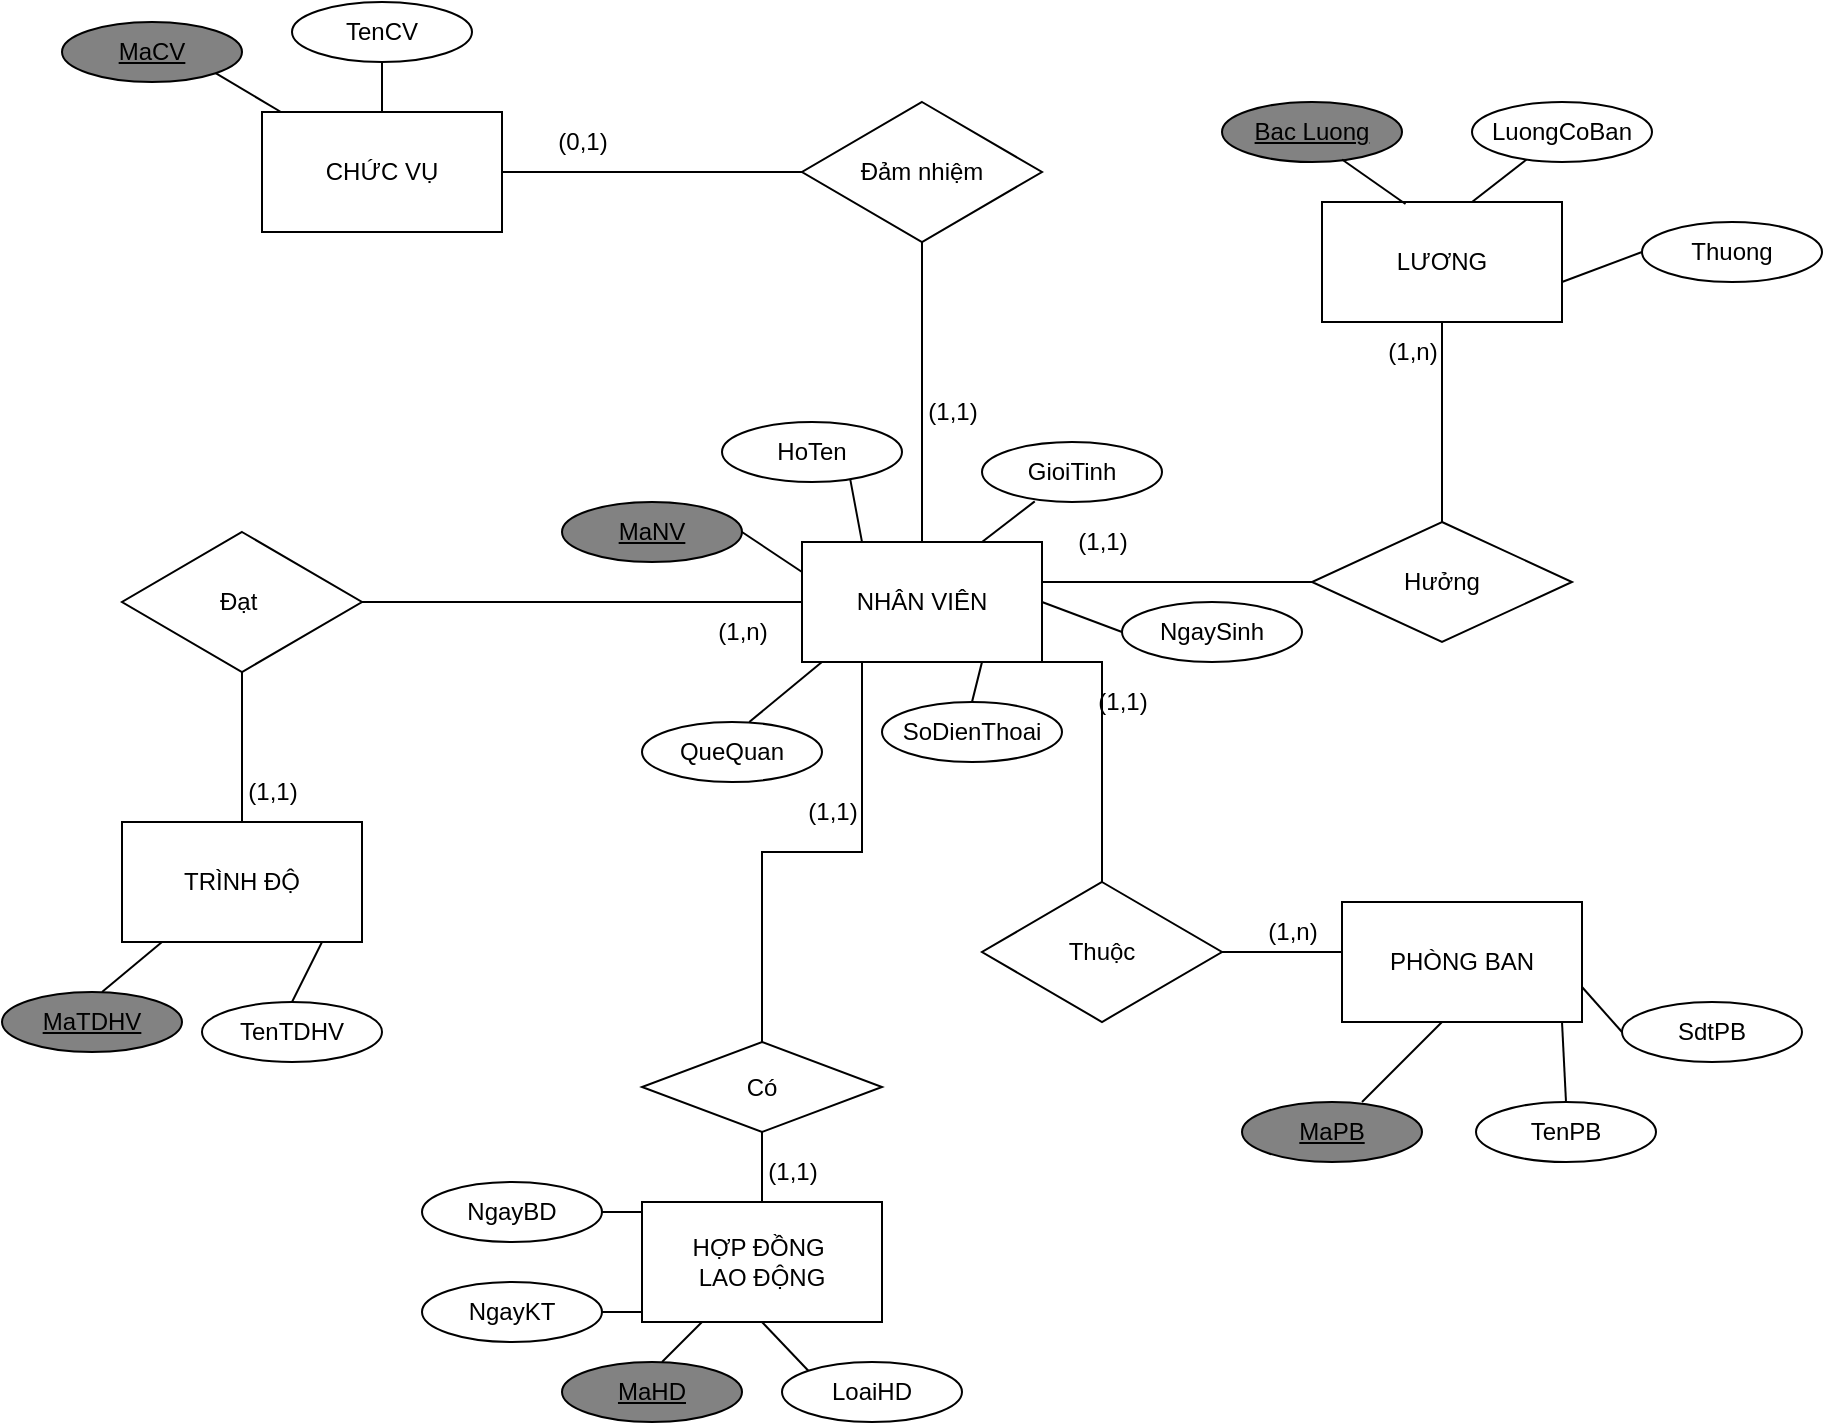 <mxfile version="20.8.16" type="device"><diagram id="C5RBs43oDa-KdzZeNtuy" name="Page-1"><mxGraphModel dx="1432" dy="740" grid="1" gridSize="10" guides="1" tooltips="1" connect="1" arrows="1" fold="1" page="1" pageScale="1" pageWidth="3300" pageHeight="4681" math="0" shadow="0"><root><mxCell id="WIyWlLk6GJQsqaUBKTNV-0"/><mxCell id="WIyWlLk6GJQsqaUBKTNV-1" parent="WIyWlLk6GJQsqaUBKTNV-0"/><mxCell id="ZOAi2_um4mm6hIXeIZvI-0" value="&lt;span style=&quot;white-space: pre;&quot;&gt;N&lt;/span&gt;HÂN VIÊN" style="rounded=0;whiteSpace=wrap;html=1;" parent="WIyWlLk6GJQsqaUBKTNV-1" vertex="1"><mxGeometry x="700" y="500" width="120" height="60" as="geometry"/></mxCell><mxCell id="ZOAi2_um4mm6hIXeIZvI-1" value="CHỨC VỤ" style="rounded=0;whiteSpace=wrap;html=1;" parent="WIyWlLk6GJQsqaUBKTNV-1" vertex="1"><mxGeometry x="430" y="285" width="120" height="60" as="geometry"/></mxCell><mxCell id="ZOAi2_um4mm6hIXeIZvI-2" value="LƯƠNG" style="rounded=0;whiteSpace=wrap;html=1;" parent="WIyWlLk6GJQsqaUBKTNV-1" vertex="1"><mxGeometry x="960" y="330" width="120" height="60" as="geometry"/></mxCell><mxCell id="ZOAi2_um4mm6hIXeIZvI-3" value="TRÌNH ĐỘ" style="rounded=0;whiteSpace=wrap;html=1;" parent="WIyWlLk6GJQsqaUBKTNV-1" vertex="1"><mxGeometry x="360" y="640" width="120" height="60" as="geometry"/></mxCell><mxCell id="ZOAi2_um4mm6hIXeIZvI-4" value="PHÒNG BAN" style="rounded=0;whiteSpace=wrap;html=1;" parent="WIyWlLk6GJQsqaUBKTNV-1" vertex="1"><mxGeometry x="970" y="680" width="120" height="60" as="geometry"/></mxCell><mxCell id="ZOAi2_um4mm6hIXeIZvI-5" value="HỢP ĐỒNG&amp;nbsp;&lt;br&gt;LAO ĐỘNG" style="rounded=0;whiteSpace=wrap;html=1;" parent="WIyWlLk6GJQsqaUBKTNV-1" vertex="1"><mxGeometry x="620" y="830" width="120" height="60" as="geometry"/></mxCell><mxCell id="ZOAi2_um4mm6hIXeIZvI-6" value="Thuộc" style="rhombus;whiteSpace=wrap;html=1;" parent="WIyWlLk6GJQsqaUBKTNV-1" vertex="1"><mxGeometry x="790" y="670" width="120" height="70" as="geometry"/></mxCell><mxCell id="ZOAi2_um4mm6hIXeIZvI-8" value="Có" style="rhombus;whiteSpace=wrap;html=1;" parent="WIyWlLk6GJQsqaUBKTNV-1" vertex="1"><mxGeometry x="620" y="750" width="120" height="45" as="geometry"/></mxCell><mxCell id="ZOAi2_um4mm6hIXeIZvI-9" value="Đạt&amp;nbsp;" style="rhombus;whiteSpace=wrap;html=1;" parent="WIyWlLk6GJQsqaUBKTNV-1" vertex="1"><mxGeometry x="360" y="495" width="120" height="70" as="geometry"/></mxCell><mxCell id="ZOAi2_um4mm6hIXeIZvI-10" value="Đảm nhiệm" style="rhombus;whiteSpace=wrap;html=1;" parent="WIyWlLk6GJQsqaUBKTNV-1" vertex="1"><mxGeometry x="700" y="280" width="120" height="70" as="geometry"/></mxCell><mxCell id="ZOAi2_um4mm6hIXeIZvI-11" value="Hưởng" style="rhombus;whiteSpace=wrap;html=1;" parent="WIyWlLk6GJQsqaUBKTNV-1" vertex="1"><mxGeometry x="955" y="490" width="130" height="60" as="geometry"/></mxCell><mxCell id="ZOAi2_um4mm6hIXeIZvI-12" value="&lt;u&gt;MaNV&lt;/u&gt;" style="ellipse;whiteSpace=wrap;html=1;fillColor=#828282;" parent="WIyWlLk6GJQsqaUBKTNV-1" vertex="1"><mxGeometry x="580" y="480" width="90" height="30" as="geometry"/></mxCell><mxCell id="ZOAi2_um4mm6hIXeIZvI-13" value="HoTen" style="ellipse;whiteSpace=wrap;html=1;align=center;" parent="WIyWlLk6GJQsqaUBKTNV-1" vertex="1"><mxGeometry x="660" y="440" width="90" height="30" as="geometry"/></mxCell><mxCell id="ZOAi2_um4mm6hIXeIZvI-14" value="GioiTinh" style="ellipse;whiteSpace=wrap;html=1;align=center;" parent="WIyWlLk6GJQsqaUBKTNV-1" vertex="1"><mxGeometry x="790" y="450" width="90" height="30" as="geometry"/></mxCell><mxCell id="ZOAi2_um4mm6hIXeIZvI-17" value="NgaySinh" style="ellipse;whiteSpace=wrap;html=1;align=center;" parent="WIyWlLk6GJQsqaUBKTNV-1" vertex="1"><mxGeometry x="860" y="530" width="90" height="30" as="geometry"/></mxCell><mxCell id="ZOAi2_um4mm6hIXeIZvI-18" value="QueQuan" style="ellipse;whiteSpace=wrap;html=1;align=center;" parent="WIyWlLk6GJQsqaUBKTNV-1" vertex="1"><mxGeometry x="620" y="590" width="90" height="30" as="geometry"/></mxCell><mxCell id="ZOAi2_um4mm6hIXeIZvI-20" style="edgeStyle=orthogonalEdgeStyle;rounded=0;orthogonalLoop=1;jettySize=auto;html=1;exitX=0.5;exitY=1;exitDx=0;exitDy=0;" parent="WIyWlLk6GJQsqaUBKTNV-1" source="ZOAi2_um4mm6hIXeIZvI-17" target="ZOAi2_um4mm6hIXeIZvI-17" edge="1"><mxGeometry relative="1" as="geometry"/></mxCell><mxCell id="ZOAi2_um4mm6hIXeIZvI-22" value="" style="endArrow=none;html=1;rounded=0;entryX=0.5;entryY=1;entryDx=0;entryDy=0;exitX=0.5;exitY=0;exitDx=0;exitDy=0;" parent="WIyWlLk6GJQsqaUBKTNV-1" source="ZOAi2_um4mm6hIXeIZvI-0" target="ZOAi2_um4mm6hIXeIZvI-10" edge="1"><mxGeometry width="50" height="50" relative="1" as="geometry"><mxPoint x="780" y="520" as="sourcePoint"/><mxPoint x="830" y="560" as="targetPoint"/><Array as="points"><mxPoint x="760" y="420"/></Array></mxGeometry></mxCell><mxCell id="ZOAi2_um4mm6hIXeIZvI-27" value="" style="endArrow=none;html=1;rounded=0;entryX=0.712;entryY=0.947;entryDx=0;entryDy=0;entryPerimeter=0;" parent="WIyWlLk6GJQsqaUBKTNV-1" target="ZOAi2_um4mm6hIXeIZvI-13" edge="1"><mxGeometry width="50" height="50" relative="1" as="geometry"><mxPoint x="730" y="500" as="sourcePoint"/><mxPoint x="820" y="560" as="targetPoint"/><Array as="points"/></mxGeometry></mxCell><mxCell id="ZOAi2_um4mm6hIXeIZvI-28" value="" style="endArrow=none;html=1;rounded=0;entryX=0.293;entryY=0.99;entryDx=0;entryDy=0;entryPerimeter=0;" parent="WIyWlLk6GJQsqaUBKTNV-1" target="ZOAi2_um4mm6hIXeIZvI-14" edge="1"><mxGeometry width="50" height="50" relative="1" as="geometry"><mxPoint x="790" y="500" as="sourcePoint"/><mxPoint x="810" y="480" as="targetPoint"/></mxGeometry></mxCell><mxCell id="ZOAi2_um4mm6hIXeIZvI-30" value="" style="endArrow=none;html=1;rounded=0;entryX=0;entryY=0.5;entryDx=0;entryDy=0;exitX=1;exitY=0.5;exitDx=0;exitDy=0;" parent="WIyWlLk6GJQsqaUBKTNV-1" source="ZOAi2_um4mm6hIXeIZvI-0" target="ZOAi2_um4mm6hIXeIZvI-17" edge="1"><mxGeometry width="50" height="50" relative="1" as="geometry"><mxPoint x="800" y="510" as="sourcePoint"/><mxPoint x="826.37" y="489.7" as="targetPoint"/><Array as="points"/></mxGeometry></mxCell><mxCell id="ZOAi2_um4mm6hIXeIZvI-31" value="" style="endArrow=none;html=1;rounded=0;entryX=0.75;entryY=1;entryDx=0;entryDy=0;exitX=0.5;exitY=0;exitDx=0;exitDy=0;" parent="WIyWlLk6GJQsqaUBKTNV-1" source="ZOAi2_um4mm6hIXeIZvI-19" target="ZOAi2_um4mm6hIXeIZvI-0" edge="1"><mxGeometry width="50" height="50" relative="1" as="geometry"><mxPoint x="781.82" y="590" as="sourcePoint"/><mxPoint x="808.19" y="569.7" as="targetPoint"/></mxGeometry></mxCell><mxCell id="ZOAi2_um4mm6hIXeIZvI-32" value="" style="endArrow=none;html=1;rounded=0;entryX=0.083;entryY=1;entryDx=0;entryDy=0;entryPerimeter=0;" parent="WIyWlLk6GJQsqaUBKTNV-1" target="ZOAi2_um4mm6hIXeIZvI-0" edge="1"><mxGeometry width="50" height="50" relative="1" as="geometry"><mxPoint x="673.63" y="590" as="sourcePoint"/><mxPoint x="700.0" y="569.7" as="targetPoint"/><Array as="points"><mxPoint x="673.63" y="590"/></Array></mxGeometry></mxCell><mxCell id="ZOAi2_um4mm6hIXeIZvI-33" value="" style="endArrow=none;html=1;rounded=0;entryX=0;entryY=0.5;entryDx=0;entryDy=0;exitX=1;exitY=0.5;exitDx=0;exitDy=0;" parent="WIyWlLk6GJQsqaUBKTNV-1" source="ZOAi2_um4mm6hIXeIZvI-9" target="ZOAi2_um4mm6hIXeIZvI-0" edge="1"><mxGeometry width="50" height="50" relative="1" as="geometry"><mxPoint x="666.82" y="530" as="sourcePoint"/><mxPoint x="693.19" y="509.7" as="targetPoint"/></mxGeometry></mxCell><mxCell id="ZOAi2_um4mm6hIXeIZvI-35" value="&lt;u&gt;Bac Luong&lt;/u&gt;" style="ellipse;whiteSpace=wrap;html=1;fillColor=#828282;" parent="WIyWlLk6GJQsqaUBKTNV-1" vertex="1"><mxGeometry x="910" y="280" width="90" height="30" as="geometry"/></mxCell><mxCell id="ZOAi2_um4mm6hIXeIZvI-36" value="LuongCoBan" style="ellipse;whiteSpace=wrap;html=1;align=center;" parent="WIyWlLk6GJQsqaUBKTNV-1" vertex="1"><mxGeometry x="1035" y="280" width="90" height="30" as="geometry"/></mxCell><mxCell id="ZOAi2_um4mm6hIXeIZvI-37" value="Thuong" style="ellipse;whiteSpace=wrap;html=1;align=center;" parent="WIyWlLk6GJQsqaUBKTNV-1" vertex="1"><mxGeometry x="1120" y="340" width="90" height="30" as="geometry"/></mxCell><mxCell id="ZOAi2_um4mm6hIXeIZvI-41" value="" style="endArrow=none;html=1;rounded=0;entryX=0;entryY=0.5;entryDx=0;entryDy=0;" parent="WIyWlLk6GJQsqaUBKTNV-1" target="ZOAi2_um4mm6hIXeIZvI-11" edge="1"><mxGeometry width="50" height="50" relative="1" as="geometry"><mxPoint x="820" y="520" as="sourcePoint"/><mxPoint x="870" y="470" as="targetPoint"/></mxGeometry></mxCell><mxCell id="ZOAi2_um4mm6hIXeIZvI-42" value="" style="endArrow=none;html=1;rounded=0;entryX=0.5;entryY=1;entryDx=0;entryDy=0;exitX=0.5;exitY=0;exitDx=0;exitDy=0;" parent="WIyWlLk6GJQsqaUBKTNV-1" source="ZOAi2_um4mm6hIXeIZvI-11" target="ZOAi2_um4mm6hIXeIZvI-2" edge="1"><mxGeometry width="50" height="50" relative="1" as="geometry"><mxPoint x="770" y="610" as="sourcePoint"/><mxPoint x="820" y="560" as="targetPoint"/><Array as="points"><mxPoint x="1020" y="470"/></Array></mxGeometry></mxCell><mxCell id="ZOAi2_um4mm6hIXeIZvI-43" value="" style="endArrow=none;html=1;rounded=0;" parent="WIyWlLk6GJQsqaUBKTNV-1" target="ZOAi2_um4mm6hIXeIZvI-36" edge="1"><mxGeometry width="50" height="50" relative="1" as="geometry"><mxPoint x="1035" y="330" as="sourcePoint"/><mxPoint x="1050" y="310" as="targetPoint"/></mxGeometry></mxCell><mxCell id="ZOAi2_um4mm6hIXeIZvI-44" value="" style="endArrow=none;html=1;rounded=0;entryX=0.667;entryY=0.958;entryDx=0;entryDy=0;entryPerimeter=0;exitX=0.348;exitY=0.017;exitDx=0;exitDy=0;exitPerimeter=0;" parent="WIyWlLk6GJQsqaUBKTNV-1" source="ZOAi2_um4mm6hIXeIZvI-2" target="ZOAi2_um4mm6hIXeIZvI-35" edge="1"><mxGeometry width="50" height="50" relative="1" as="geometry"><mxPoint x="973.01" y="330" as="sourcePoint"/><mxPoint x="999.998" y="308.746" as="targetPoint"/></mxGeometry></mxCell><mxCell id="ZOAi2_um4mm6hIXeIZvI-45" value="" style="endArrow=none;html=1;rounded=0;entryX=0;entryY=0.5;entryDx=0;entryDy=0;" parent="WIyWlLk6GJQsqaUBKTNV-1" target="ZOAi2_um4mm6hIXeIZvI-37" edge="1"><mxGeometry width="50" height="50" relative="1" as="geometry"><mxPoint x="1080" y="370" as="sourcePoint"/><mxPoint x="1106.988" y="348.746" as="targetPoint"/></mxGeometry></mxCell><mxCell id="ZOAi2_um4mm6hIXeIZvI-47" value="" style="endArrow=none;html=1;rounded=0;entryX=0;entryY=0.5;entryDx=0;entryDy=0;exitX=1;exitY=0.5;exitDx=0;exitDy=0;" parent="WIyWlLk6GJQsqaUBKTNV-1" source="ZOAi2_um4mm6hIXeIZvI-1" target="ZOAi2_um4mm6hIXeIZvI-10" edge="1"><mxGeometry width="50" height="50" relative="1" as="geometry"><mxPoint x="550" y="330" as="sourcePoint"/><mxPoint x="600" y="280" as="targetPoint"/></mxGeometry></mxCell><mxCell id="ZOAi2_um4mm6hIXeIZvI-48" value="&lt;u&gt;MaCV&lt;/u&gt;" style="ellipse;whiteSpace=wrap;html=1;fillColor=#828282;" parent="WIyWlLk6GJQsqaUBKTNV-1" vertex="1"><mxGeometry x="330" y="240" width="90" height="30" as="geometry"/></mxCell><mxCell id="ZOAi2_um4mm6hIXeIZvI-49" value="TenCV" style="ellipse;whiteSpace=wrap;html=1;align=center;" parent="WIyWlLk6GJQsqaUBKTNV-1" vertex="1"><mxGeometry x="445" y="230" width="90" height="30" as="geometry"/></mxCell><mxCell id="ZOAi2_um4mm6hIXeIZvI-50" value="" style="endArrow=none;html=1;rounded=0;exitX=0.5;exitY=0;exitDx=0;exitDy=0;" parent="WIyWlLk6GJQsqaUBKTNV-1" source="ZOAi2_um4mm6hIXeIZvI-1" edge="1"><mxGeometry width="50" height="50" relative="1" as="geometry"><mxPoint x="440" y="310" as="sourcePoint"/><mxPoint x="490" y="260" as="targetPoint"/></mxGeometry></mxCell><mxCell id="ZOAi2_um4mm6hIXeIZvI-52" value="" style="endArrow=none;html=1;rounded=0;entryX=1;entryY=1;entryDx=0;entryDy=0;" parent="WIyWlLk6GJQsqaUBKTNV-1" source="ZOAi2_um4mm6hIXeIZvI-1" target="ZOAi2_um4mm6hIXeIZvI-48" edge="1"><mxGeometry width="50" height="50" relative="1" as="geometry"><mxPoint x="350" y="310" as="sourcePoint"/><mxPoint x="400" y="260" as="targetPoint"/></mxGeometry></mxCell><mxCell id="ZOAi2_um4mm6hIXeIZvI-53" value="&lt;u&gt;MaPB&lt;/u&gt;" style="ellipse;whiteSpace=wrap;html=1;fillColor=#828282;" parent="WIyWlLk6GJQsqaUBKTNV-1" vertex="1"><mxGeometry x="920" y="780" width="90" height="30" as="geometry"/></mxCell><mxCell id="ZOAi2_um4mm6hIXeIZvI-54" value="TenPB" style="ellipse;whiteSpace=wrap;html=1;align=center;" parent="WIyWlLk6GJQsqaUBKTNV-1" vertex="1"><mxGeometry x="1037" y="780" width="90" height="30" as="geometry"/></mxCell><mxCell id="ZOAi2_um4mm6hIXeIZvI-55" value="SdtPB" style="ellipse;whiteSpace=wrap;html=1;align=center;" parent="WIyWlLk6GJQsqaUBKTNV-1" vertex="1"><mxGeometry x="1110" y="730" width="90" height="30" as="geometry"/></mxCell><mxCell id="ZOAi2_um4mm6hIXeIZvI-56" value="" style="endArrow=none;html=1;rounded=0;exitX=0;exitY=0.25;exitDx=0;exitDy=0;" parent="WIyWlLk6GJQsqaUBKTNV-1" source="ZOAi2_um4mm6hIXeIZvI-0" edge="1"><mxGeometry width="50" height="50" relative="1" as="geometry"><mxPoint x="620" y="545" as="sourcePoint"/><mxPoint x="670" y="495" as="targetPoint"/></mxGeometry></mxCell><mxCell id="ZOAi2_um4mm6hIXeIZvI-58" value="" style="endArrow=none;html=1;rounded=0;entryX=0.5;entryY=1;entryDx=0;entryDy=0;" parent="WIyWlLk6GJQsqaUBKTNV-1" target="ZOAi2_um4mm6hIXeIZvI-9" edge="1"><mxGeometry width="50" height="50" relative="1" as="geometry"><mxPoint x="420" y="640" as="sourcePoint"/><mxPoint x="420" y="570" as="targetPoint"/></mxGeometry></mxCell><mxCell id="ZOAi2_um4mm6hIXeIZvI-59" value="&lt;u&gt;MaTDHV&lt;/u&gt;" style="ellipse;whiteSpace=wrap;html=1;fillColor=#828282;" parent="WIyWlLk6GJQsqaUBKTNV-1" vertex="1"><mxGeometry x="300" y="725" width="90" height="30" as="geometry"/></mxCell><mxCell id="ZOAi2_um4mm6hIXeIZvI-60" value="TenTDHV" style="ellipse;whiteSpace=wrap;html=1;align=center;" parent="WIyWlLk6GJQsqaUBKTNV-1" vertex="1"><mxGeometry x="400" y="730" width="90" height="30" as="geometry"/></mxCell><mxCell id="ZOAi2_um4mm6hIXeIZvI-61" value="" style="endArrow=none;html=1;rounded=0;" parent="WIyWlLk6GJQsqaUBKTNV-1" edge="1"><mxGeometry width="50" height="50" relative="1" as="geometry"><mxPoint x="350" y="725" as="sourcePoint"/><mxPoint x="380" y="700" as="targetPoint"/></mxGeometry></mxCell><mxCell id="ZOAi2_um4mm6hIXeIZvI-62" value="" style="endArrow=none;html=1;rounded=0;exitX=0.5;exitY=0;exitDx=0;exitDy=0;" parent="WIyWlLk6GJQsqaUBKTNV-1" source="ZOAi2_um4mm6hIXeIZvI-60" edge="1"><mxGeometry width="50" height="50" relative="1" as="geometry"><mxPoint x="430" y="725" as="sourcePoint"/><mxPoint x="460" y="700" as="targetPoint"/></mxGeometry></mxCell><mxCell id="ZOAi2_um4mm6hIXeIZvI-64" value="" style="endArrow=none;html=1;rounded=0;entryX=0.5;entryY=0;entryDx=0;entryDy=0;exitX=0.25;exitY=1;exitDx=0;exitDy=0;edgeStyle=orthogonalEdgeStyle;" parent="WIyWlLk6GJQsqaUBKTNV-1" source="ZOAi2_um4mm6hIXeIZvI-0" target="ZOAi2_um4mm6hIXeIZvI-8" edge="1"><mxGeometry width="50" height="50" relative="1" as="geometry"><mxPoint x="750" y="560" as="sourcePoint"/><mxPoint x="820" y="560" as="targetPoint"/></mxGeometry></mxCell><mxCell id="ZOAi2_um4mm6hIXeIZvI-65" value="" style="endArrow=none;html=1;rounded=0;startArrow=none;exitX=0.5;exitY=0;exitDx=0;exitDy=0;" parent="WIyWlLk6GJQsqaUBKTNV-1" source="ZOAi2_um4mm6hIXeIZvI-6" edge="1"><mxGeometry width="50" height="50" relative="1" as="geometry"><mxPoint x="860" y="660" as="sourcePoint"/><mxPoint x="820" y="560" as="targetPoint"/><Array as="points"><mxPoint x="850" y="560"/></Array></mxGeometry></mxCell><mxCell id="ZOAi2_um4mm6hIXeIZvI-66" value="" style="endArrow=none;html=1;rounded=0;" parent="WIyWlLk6GJQsqaUBKTNV-1" target="ZOAi2_um4mm6hIXeIZvI-19" edge="1"><mxGeometry width="50" height="50" relative="1" as="geometry"><mxPoint x="770" y="610" as="sourcePoint"/><mxPoint x="820" y="560" as="targetPoint"/><Array as="points"/></mxGeometry></mxCell><mxCell id="ZOAi2_um4mm6hIXeIZvI-19" value="SoDienThoai" style="ellipse;whiteSpace=wrap;html=1;align=center;" parent="WIyWlLk6GJQsqaUBKTNV-1" vertex="1"><mxGeometry x="740" y="580" width="90" height="30" as="geometry"/></mxCell><mxCell id="ZOAi2_um4mm6hIXeIZvI-67" value="" style="endArrow=none;html=1;rounded=0;exitX=1;exitY=0.5;exitDx=0;exitDy=0;" parent="WIyWlLk6GJQsqaUBKTNV-1" source="ZOAi2_um4mm6hIXeIZvI-6" edge="1"><mxGeometry width="50" height="50" relative="1" as="geometry"><mxPoint x="920" y="755" as="sourcePoint"/><mxPoint x="970" y="705" as="targetPoint"/></mxGeometry></mxCell><mxCell id="ZOAi2_um4mm6hIXeIZvI-69" value="" style="endArrow=none;html=1;rounded=0;" parent="WIyWlLk6GJQsqaUBKTNV-1" edge="1"><mxGeometry width="50" height="50" relative="1" as="geometry"><mxPoint x="980" y="780" as="sourcePoint"/><mxPoint x="1020" y="740" as="targetPoint"/></mxGeometry></mxCell><mxCell id="ZOAi2_um4mm6hIXeIZvI-70" value="" style="endArrow=none;html=1;rounded=0;exitX=0.5;exitY=0;exitDx=0;exitDy=0;" parent="WIyWlLk6GJQsqaUBKTNV-1" source="ZOAi2_um4mm6hIXeIZvI-54" edge="1"><mxGeometry width="50" height="50" relative="1" as="geometry"><mxPoint x="1050" y="765" as="sourcePoint"/><mxPoint x="1080" y="740" as="targetPoint"/></mxGeometry></mxCell><mxCell id="ZOAi2_um4mm6hIXeIZvI-71" value="" style="endArrow=none;html=1;rounded=0;entryX=0;entryY=0.5;entryDx=0;entryDy=0;" parent="WIyWlLk6GJQsqaUBKTNV-1" target="ZOAi2_um4mm6hIXeIZvI-55" edge="1"><mxGeometry width="50" height="50" relative="1" as="geometry"><mxPoint x="1090" y="722.5" as="sourcePoint"/><mxPoint x="1120" y="697.5" as="targetPoint"/></mxGeometry></mxCell><mxCell id="ZOAi2_um4mm6hIXeIZvI-74" value="" style="endArrow=none;html=1;rounded=0;exitX=0.5;exitY=0;exitDx=0;exitDy=0;" parent="WIyWlLk6GJQsqaUBKTNV-1" source="ZOAi2_um4mm6hIXeIZvI-5" edge="1"><mxGeometry width="50" height="50" relative="1" as="geometry"><mxPoint x="630" y="845" as="sourcePoint"/><mxPoint x="680" y="795" as="targetPoint"/></mxGeometry></mxCell><mxCell id="ZOAi2_um4mm6hIXeIZvI-75" value="NgayBD" style="ellipse;whiteSpace=wrap;html=1;align=center;" parent="WIyWlLk6GJQsqaUBKTNV-1" vertex="1"><mxGeometry x="510" y="820" width="90" height="30" as="geometry"/></mxCell><mxCell id="ZOAi2_um4mm6hIXeIZvI-76" value="NgayKT" style="ellipse;whiteSpace=wrap;html=1;align=center;" parent="WIyWlLk6GJQsqaUBKTNV-1" vertex="1"><mxGeometry x="510" y="870" width="90" height="30" as="geometry"/></mxCell><mxCell id="ZOAi2_um4mm6hIXeIZvI-85" value="" style="line;strokeWidth=1;rotatable=0;dashed=0;labelPosition=right;align=left;verticalAlign=middle;spacingTop=0;spacingLeft=6;points=[];portConstraint=eastwest;shadow=0;fillColor=#FFFFFF;" parent="WIyWlLk6GJQsqaUBKTNV-1" vertex="1"><mxGeometry x="600" y="830" width="20" height="10" as="geometry"/></mxCell><mxCell id="ZOAi2_um4mm6hIXeIZvI-86" value="" style="line;strokeWidth=1;rotatable=0;dashed=0;labelPosition=right;align=left;verticalAlign=middle;spacingTop=0;spacingLeft=6;points=[];portConstraint=eastwest;shadow=0;fillColor=#FFFFFF;" parent="WIyWlLk6GJQsqaUBKTNV-1" vertex="1"><mxGeometry x="600" y="880" width="20" height="10" as="geometry"/></mxCell><mxCell id="ZOAi2_um4mm6hIXeIZvI-87" value="(1,1)" style="text;html=1;align=center;verticalAlign=middle;resizable=0;points=[];autosize=1;strokeColor=none;fillColor=none;" parent="WIyWlLk6GJQsqaUBKTNV-1" vertex="1"><mxGeometry x="750" y="420" width="50" height="30" as="geometry"/></mxCell><mxCell id="ZOAi2_um4mm6hIXeIZvI-88" value="(0,1)" style="text;html=1;align=center;verticalAlign=middle;resizable=0;points=[];autosize=1;strokeColor=none;fillColor=none;" parent="WIyWlLk6GJQsqaUBKTNV-1" vertex="1"><mxGeometry x="565" y="285" width="50" height="30" as="geometry"/></mxCell><mxCell id="ZOAi2_um4mm6hIXeIZvI-89" value="(1,1)" style="text;html=1;align=center;verticalAlign=middle;resizable=0;points=[];autosize=1;strokeColor=none;fillColor=none;" parent="WIyWlLk6GJQsqaUBKTNV-1" vertex="1"><mxGeometry x="825" y="485" width="50" height="30" as="geometry"/></mxCell><mxCell id="ZOAi2_um4mm6hIXeIZvI-90" value="(1,n)" style="text;html=1;align=center;verticalAlign=middle;resizable=0;points=[];autosize=1;strokeColor=none;fillColor=none;" parent="WIyWlLk6GJQsqaUBKTNV-1" vertex="1"><mxGeometry x="980" y="390" width="50" height="30" as="geometry"/></mxCell><mxCell id="ZOAi2_um4mm6hIXeIZvI-91" value="(1,1)" style="text;html=1;align=center;verticalAlign=middle;resizable=0;points=[];autosize=1;strokeColor=none;fillColor=none;" parent="WIyWlLk6GJQsqaUBKTNV-1" vertex="1"><mxGeometry x="835" y="565" width="50" height="30" as="geometry"/></mxCell><mxCell id="ZOAi2_um4mm6hIXeIZvI-92" value="(1,n)" style="text;html=1;align=center;verticalAlign=middle;resizable=0;points=[];autosize=1;strokeColor=none;fillColor=none;" parent="WIyWlLk6GJQsqaUBKTNV-1" vertex="1"><mxGeometry x="920" y="680" width="50" height="30" as="geometry"/></mxCell><mxCell id="ZOAi2_um4mm6hIXeIZvI-93" value="(1,1)" style="text;html=1;align=center;verticalAlign=middle;resizable=0;points=[];autosize=1;strokeColor=none;fillColor=none;" parent="WIyWlLk6GJQsqaUBKTNV-1" vertex="1"><mxGeometry x="690" y="620" width="50" height="30" as="geometry"/></mxCell><mxCell id="ZOAi2_um4mm6hIXeIZvI-96" value="(1,1)" style="text;html=1;align=center;verticalAlign=middle;resizable=0;points=[];autosize=1;strokeColor=none;fillColor=none;" parent="WIyWlLk6GJQsqaUBKTNV-1" vertex="1"><mxGeometry x="670" y="800" width="50" height="30" as="geometry"/></mxCell><mxCell id="ZOAi2_um4mm6hIXeIZvI-97" value="(1,n)" style="text;html=1;align=center;verticalAlign=middle;resizable=0;points=[];autosize=1;strokeColor=none;fillColor=none;" parent="WIyWlLk6GJQsqaUBKTNV-1" vertex="1"><mxGeometry x="645" y="530" width="50" height="30" as="geometry"/></mxCell><mxCell id="ZOAi2_um4mm6hIXeIZvI-98" value="(1,1)" style="text;html=1;align=center;verticalAlign=middle;resizable=0;points=[];autosize=1;strokeColor=none;fillColor=none;" parent="WIyWlLk6GJQsqaUBKTNV-1" vertex="1"><mxGeometry x="410" y="610" width="50" height="30" as="geometry"/></mxCell><mxCell id="fjWNeW62uG56uaXT1hBp-1" value="LoaiHD" style="ellipse;whiteSpace=wrap;html=1;align=center;" parent="WIyWlLk6GJQsqaUBKTNV-1" vertex="1"><mxGeometry x="690" y="910" width="90" height="30" as="geometry"/></mxCell><mxCell id="fjWNeW62uG56uaXT1hBp-2" value="" style="endArrow=none;html=1;rounded=0;" parent="WIyWlLk6GJQsqaUBKTNV-1" edge="1"><mxGeometry width="50" height="50" relative="1" as="geometry"><mxPoint x="630" y="910" as="sourcePoint"/><mxPoint x="650" y="890" as="targetPoint"/></mxGeometry></mxCell><mxCell id="fjWNeW62uG56uaXT1hBp-3" value="" style="endArrow=none;html=1;rounded=0;entryX=0.5;entryY=1;entryDx=0;entryDy=0;exitX=0;exitY=0;exitDx=0;exitDy=0;" parent="WIyWlLk6GJQsqaUBKTNV-1" source="fjWNeW62uG56uaXT1hBp-1" target="ZOAi2_um4mm6hIXeIZvI-5" edge="1"><mxGeometry width="50" height="50" relative="1" as="geometry"><mxPoint x="655" y="920" as="sourcePoint"/><mxPoint x="675" y="900" as="targetPoint"/><Array as="points"/></mxGeometry></mxCell><mxCell id="PC-U6bBvO5GccJlY9udq-0" value="&lt;u&gt;MaHD&lt;/u&gt;" style="ellipse;whiteSpace=wrap;html=1;fillColor=#828282;" vertex="1" parent="WIyWlLk6GJQsqaUBKTNV-1"><mxGeometry x="580" y="910" width="90" height="30" as="geometry"/></mxCell></root></mxGraphModel></diagram></mxfile>